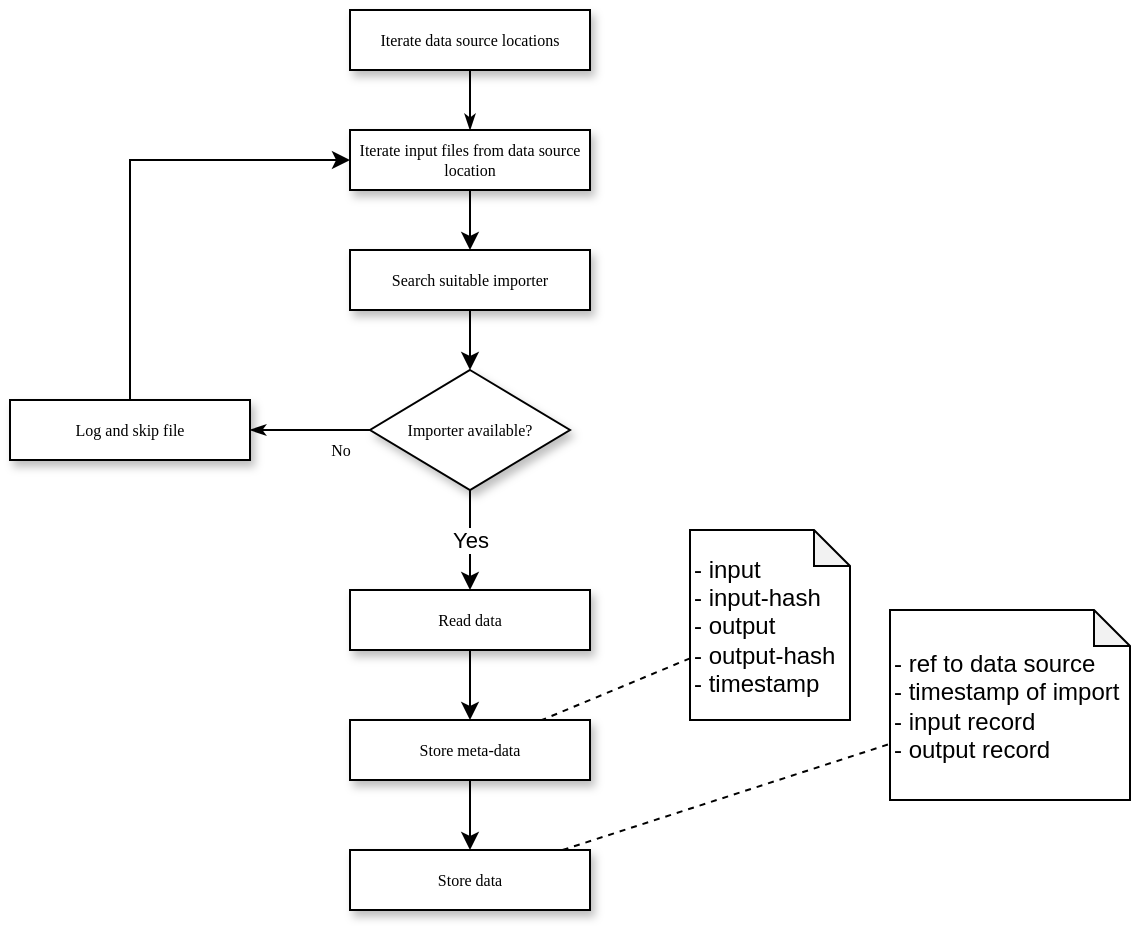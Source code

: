 <mxfile version="21.5.2" type="github">
  <diagram name="Page-1" id="edf60f1a-56cd-e834-aa8a-f176f3a09ee4">
    <mxGraphModel dx="850" dy="790" grid="1" gridSize="10" guides="1" tooltips="1" connect="1" arrows="1" fold="1" page="1" pageScale="1" pageWidth="1100" pageHeight="850" background="none" math="0" shadow="0">
      <root>
        <mxCell id="0" />
        <mxCell id="1" parent="0" />
        <mxCell id="60e70716793133e9-32" style="edgeStyle=orthogonalEdgeStyle;rounded=0;html=1;labelBackgroundColor=none;startSize=5;endArrow=classicThin;endFill=1;endSize=5;jettySize=auto;orthogonalLoop=1;strokeWidth=1;fontFamily=Verdana;fontSize=8" parent="1" source="60e70716793133e9-4" target="wWd9iNRc8holUtV86Tgu-1" edge="1">
          <mxGeometry relative="1" as="geometry" />
        </mxCell>
        <mxCell id="60e70716793133e9-4" value="Iterate data source locations" style="rounded=0;whiteSpace=wrap;html=1;shadow=1;labelBackgroundColor=none;strokeWidth=1;fontFamily=Verdana;fontSize=8;align=center;" parent="1" vertex="1">
          <mxGeometry x="190" y="40" width="120" height="30" as="geometry" />
        </mxCell>
        <mxCell id="60e70716793133e9-37" value="No" style="edgeStyle=orthogonalEdgeStyle;rounded=0;html=1;labelBackgroundColor=none;startSize=5;endArrow=classicThin;endFill=1;endSize=5;jettySize=auto;orthogonalLoop=1;strokeWidth=1;fontFamily=Verdana;fontSize=8" parent="1" source="60e70716793133e9-5" target="wWd9iNRc8holUtV86Tgu-4" edge="1">
          <mxGeometry x="-0.5" y="10" relative="1" as="geometry">
            <mxPoint as="offset" />
          </mxGeometry>
        </mxCell>
        <mxCell id="wWd9iNRc8holUtV86Tgu-7" value="Yes" style="edgeStyle=orthogonalEdgeStyle;rounded=0;orthogonalLoop=1;jettySize=auto;html=1;" edge="1" parent="1" source="60e70716793133e9-5" target="60e70716793133e9-9">
          <mxGeometry relative="1" as="geometry" />
        </mxCell>
        <mxCell id="60e70716793133e9-5" value="Importer available?" style="rhombus;whiteSpace=wrap;html=1;rounded=0;shadow=1;labelBackgroundColor=none;strokeWidth=1;fontFamily=Verdana;fontSize=8;align=center;" parent="1" vertex="1">
          <mxGeometry x="200" y="220" width="100" height="60" as="geometry" />
        </mxCell>
        <mxCell id="wWd9iNRc8holUtV86Tgu-9" style="edgeStyle=orthogonalEdgeStyle;rounded=0;orthogonalLoop=1;jettySize=auto;html=1;" edge="1" parent="1" source="60e70716793133e9-9" target="wWd9iNRc8holUtV86Tgu-8">
          <mxGeometry relative="1" as="geometry" />
        </mxCell>
        <mxCell id="60e70716793133e9-9" value="Read data" style="whiteSpace=wrap;html=1;rounded=0;shadow=1;labelBackgroundColor=none;strokeWidth=1;fontFamily=Verdana;fontSize=8;align=center;" parent="1" vertex="1">
          <mxGeometry x="190" y="330" width="120" height="30" as="geometry" />
        </mxCell>
        <mxCell id="wWd9iNRc8holUtV86Tgu-3" style="edgeStyle=orthogonalEdgeStyle;rounded=0;orthogonalLoop=1;jettySize=auto;html=1;" edge="1" parent="1" source="wWd9iNRc8holUtV86Tgu-1" target="wWd9iNRc8holUtV86Tgu-2">
          <mxGeometry relative="1" as="geometry" />
        </mxCell>
        <mxCell id="wWd9iNRc8holUtV86Tgu-1" value="Iterate input files from data source location" style="rounded=0;whiteSpace=wrap;html=1;shadow=1;labelBackgroundColor=none;strokeWidth=1;fontFamily=Verdana;fontSize=8;align=center;" vertex="1" parent="1">
          <mxGeometry x="190" y="100" width="120" height="30" as="geometry" />
        </mxCell>
        <mxCell id="wWd9iNRc8holUtV86Tgu-6" style="edgeStyle=orthogonalEdgeStyle;rounded=0;orthogonalLoop=1;jettySize=auto;html=1;" edge="1" parent="1" source="wWd9iNRc8holUtV86Tgu-2" target="60e70716793133e9-5">
          <mxGeometry relative="1" as="geometry" />
        </mxCell>
        <mxCell id="wWd9iNRc8holUtV86Tgu-2" value="Search suitable importer" style="rounded=0;whiteSpace=wrap;html=1;shadow=1;labelBackgroundColor=none;strokeWidth=1;fontFamily=Verdana;fontSize=8;align=center;" vertex="1" parent="1">
          <mxGeometry x="190" y="160" width="120" height="30" as="geometry" />
        </mxCell>
        <mxCell id="wWd9iNRc8holUtV86Tgu-5" style="edgeStyle=orthogonalEdgeStyle;rounded=0;orthogonalLoop=1;jettySize=auto;html=1;" edge="1" parent="1" source="wWd9iNRc8holUtV86Tgu-4" target="wWd9iNRc8holUtV86Tgu-1">
          <mxGeometry relative="1" as="geometry">
            <Array as="points">
              <mxPoint x="80" y="115" />
            </Array>
          </mxGeometry>
        </mxCell>
        <mxCell id="wWd9iNRc8holUtV86Tgu-4" value="Log and skip file" style="rounded=0;whiteSpace=wrap;html=1;shadow=1;labelBackgroundColor=none;strokeWidth=1;fontFamily=Verdana;fontSize=8;align=center;" vertex="1" parent="1">
          <mxGeometry x="20" y="235" width="120" height="30" as="geometry" />
        </mxCell>
        <mxCell id="wWd9iNRc8holUtV86Tgu-13" style="edgeStyle=orthogonalEdgeStyle;rounded=0;orthogonalLoop=1;jettySize=auto;html=1;" edge="1" parent="1" source="wWd9iNRc8holUtV86Tgu-8" target="wWd9iNRc8holUtV86Tgu-12">
          <mxGeometry relative="1" as="geometry" />
        </mxCell>
        <mxCell id="wWd9iNRc8holUtV86Tgu-8" value="Store meta-data" style="whiteSpace=wrap;html=1;rounded=0;shadow=1;labelBackgroundColor=none;strokeWidth=1;fontFamily=Verdana;fontSize=8;align=center;" vertex="1" parent="1">
          <mxGeometry x="190" y="395" width="120" height="30" as="geometry" />
        </mxCell>
        <mxCell id="wWd9iNRc8holUtV86Tgu-11" style="rounded=0;orthogonalLoop=1;jettySize=auto;html=1;dashed=1;endArrow=none;endFill=0;" edge="1" parent="1" source="wWd9iNRc8holUtV86Tgu-10" target="wWd9iNRc8holUtV86Tgu-8">
          <mxGeometry relative="1" as="geometry" />
        </mxCell>
        <mxCell id="wWd9iNRc8holUtV86Tgu-10" value="- input&lt;br&gt;- input-hash&lt;br&gt;- output&lt;br&gt;- output-hash&lt;br&gt;- timestamp" style="shape=note;whiteSpace=wrap;html=1;backgroundOutline=1;darkOpacity=0.05;align=left;size=18;" vertex="1" parent="1">
          <mxGeometry x="360" y="300" width="80" height="95" as="geometry" />
        </mxCell>
        <mxCell id="wWd9iNRc8holUtV86Tgu-12" value="Store data" style="whiteSpace=wrap;html=1;rounded=0;shadow=1;labelBackgroundColor=none;strokeWidth=1;fontFamily=Verdana;fontSize=8;align=center;" vertex="1" parent="1">
          <mxGeometry x="190" y="460" width="120" height="30" as="geometry" />
        </mxCell>
        <mxCell id="wWd9iNRc8holUtV86Tgu-14" value="- ref to data source&lt;br&gt;- timestamp of import&lt;br&gt;- input record&lt;br&gt;- output record" style="shape=note;whiteSpace=wrap;html=1;backgroundOutline=1;darkOpacity=0.05;align=left;size=18;" vertex="1" parent="1">
          <mxGeometry x="460" y="340" width="120" height="95" as="geometry" />
        </mxCell>
        <mxCell id="wWd9iNRc8holUtV86Tgu-15" value="" style="endArrow=none;dashed=1;html=1;rounded=0;" edge="1" parent="1" source="wWd9iNRc8holUtV86Tgu-12" target="wWd9iNRc8holUtV86Tgu-14">
          <mxGeometry width="50" height="50" relative="1" as="geometry">
            <mxPoint x="280" y="530" as="sourcePoint" />
            <mxPoint x="330" y="480" as="targetPoint" />
          </mxGeometry>
        </mxCell>
      </root>
    </mxGraphModel>
  </diagram>
</mxfile>
